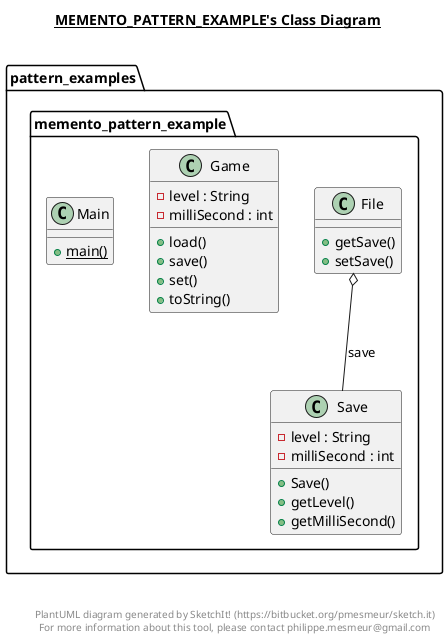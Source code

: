 @startuml

title __MEMENTO_PATTERN_EXAMPLE's Class Diagram__\n

  namespace pattern_examples.memento_pattern_example {
    class pattern_examples.memento_pattern_example.File {
        + getSave()
        + setSave()
    }
  }
  

  namespace pattern_examples.memento_pattern_example {
    class pattern_examples.memento_pattern_example.Game {
        - level : String
        - milliSecond : int
        + load()
        + save()
        + set()
        + toString()
    }
  }
  

  namespace pattern_examples.memento_pattern_example {
    class pattern_examples.memento_pattern_example.Main {
        {static} + main()
    }
  }
  

  namespace pattern_examples.memento_pattern_example {
    class pattern_examples.memento_pattern_example.Save {
        - level : String
        - milliSecond : int
        + Save()
        + getLevel()
        + getMilliSecond()
    }
  }
  

  pattern_examples.memento_pattern_example.File o-- pattern_examples.memento_pattern_example.Save : save


right footer


PlantUML diagram generated by SketchIt! (https://bitbucket.org/pmesmeur/sketch.it)
For more information about this tool, please contact philippe.mesmeur@gmail.com
endfooter

@enduml
